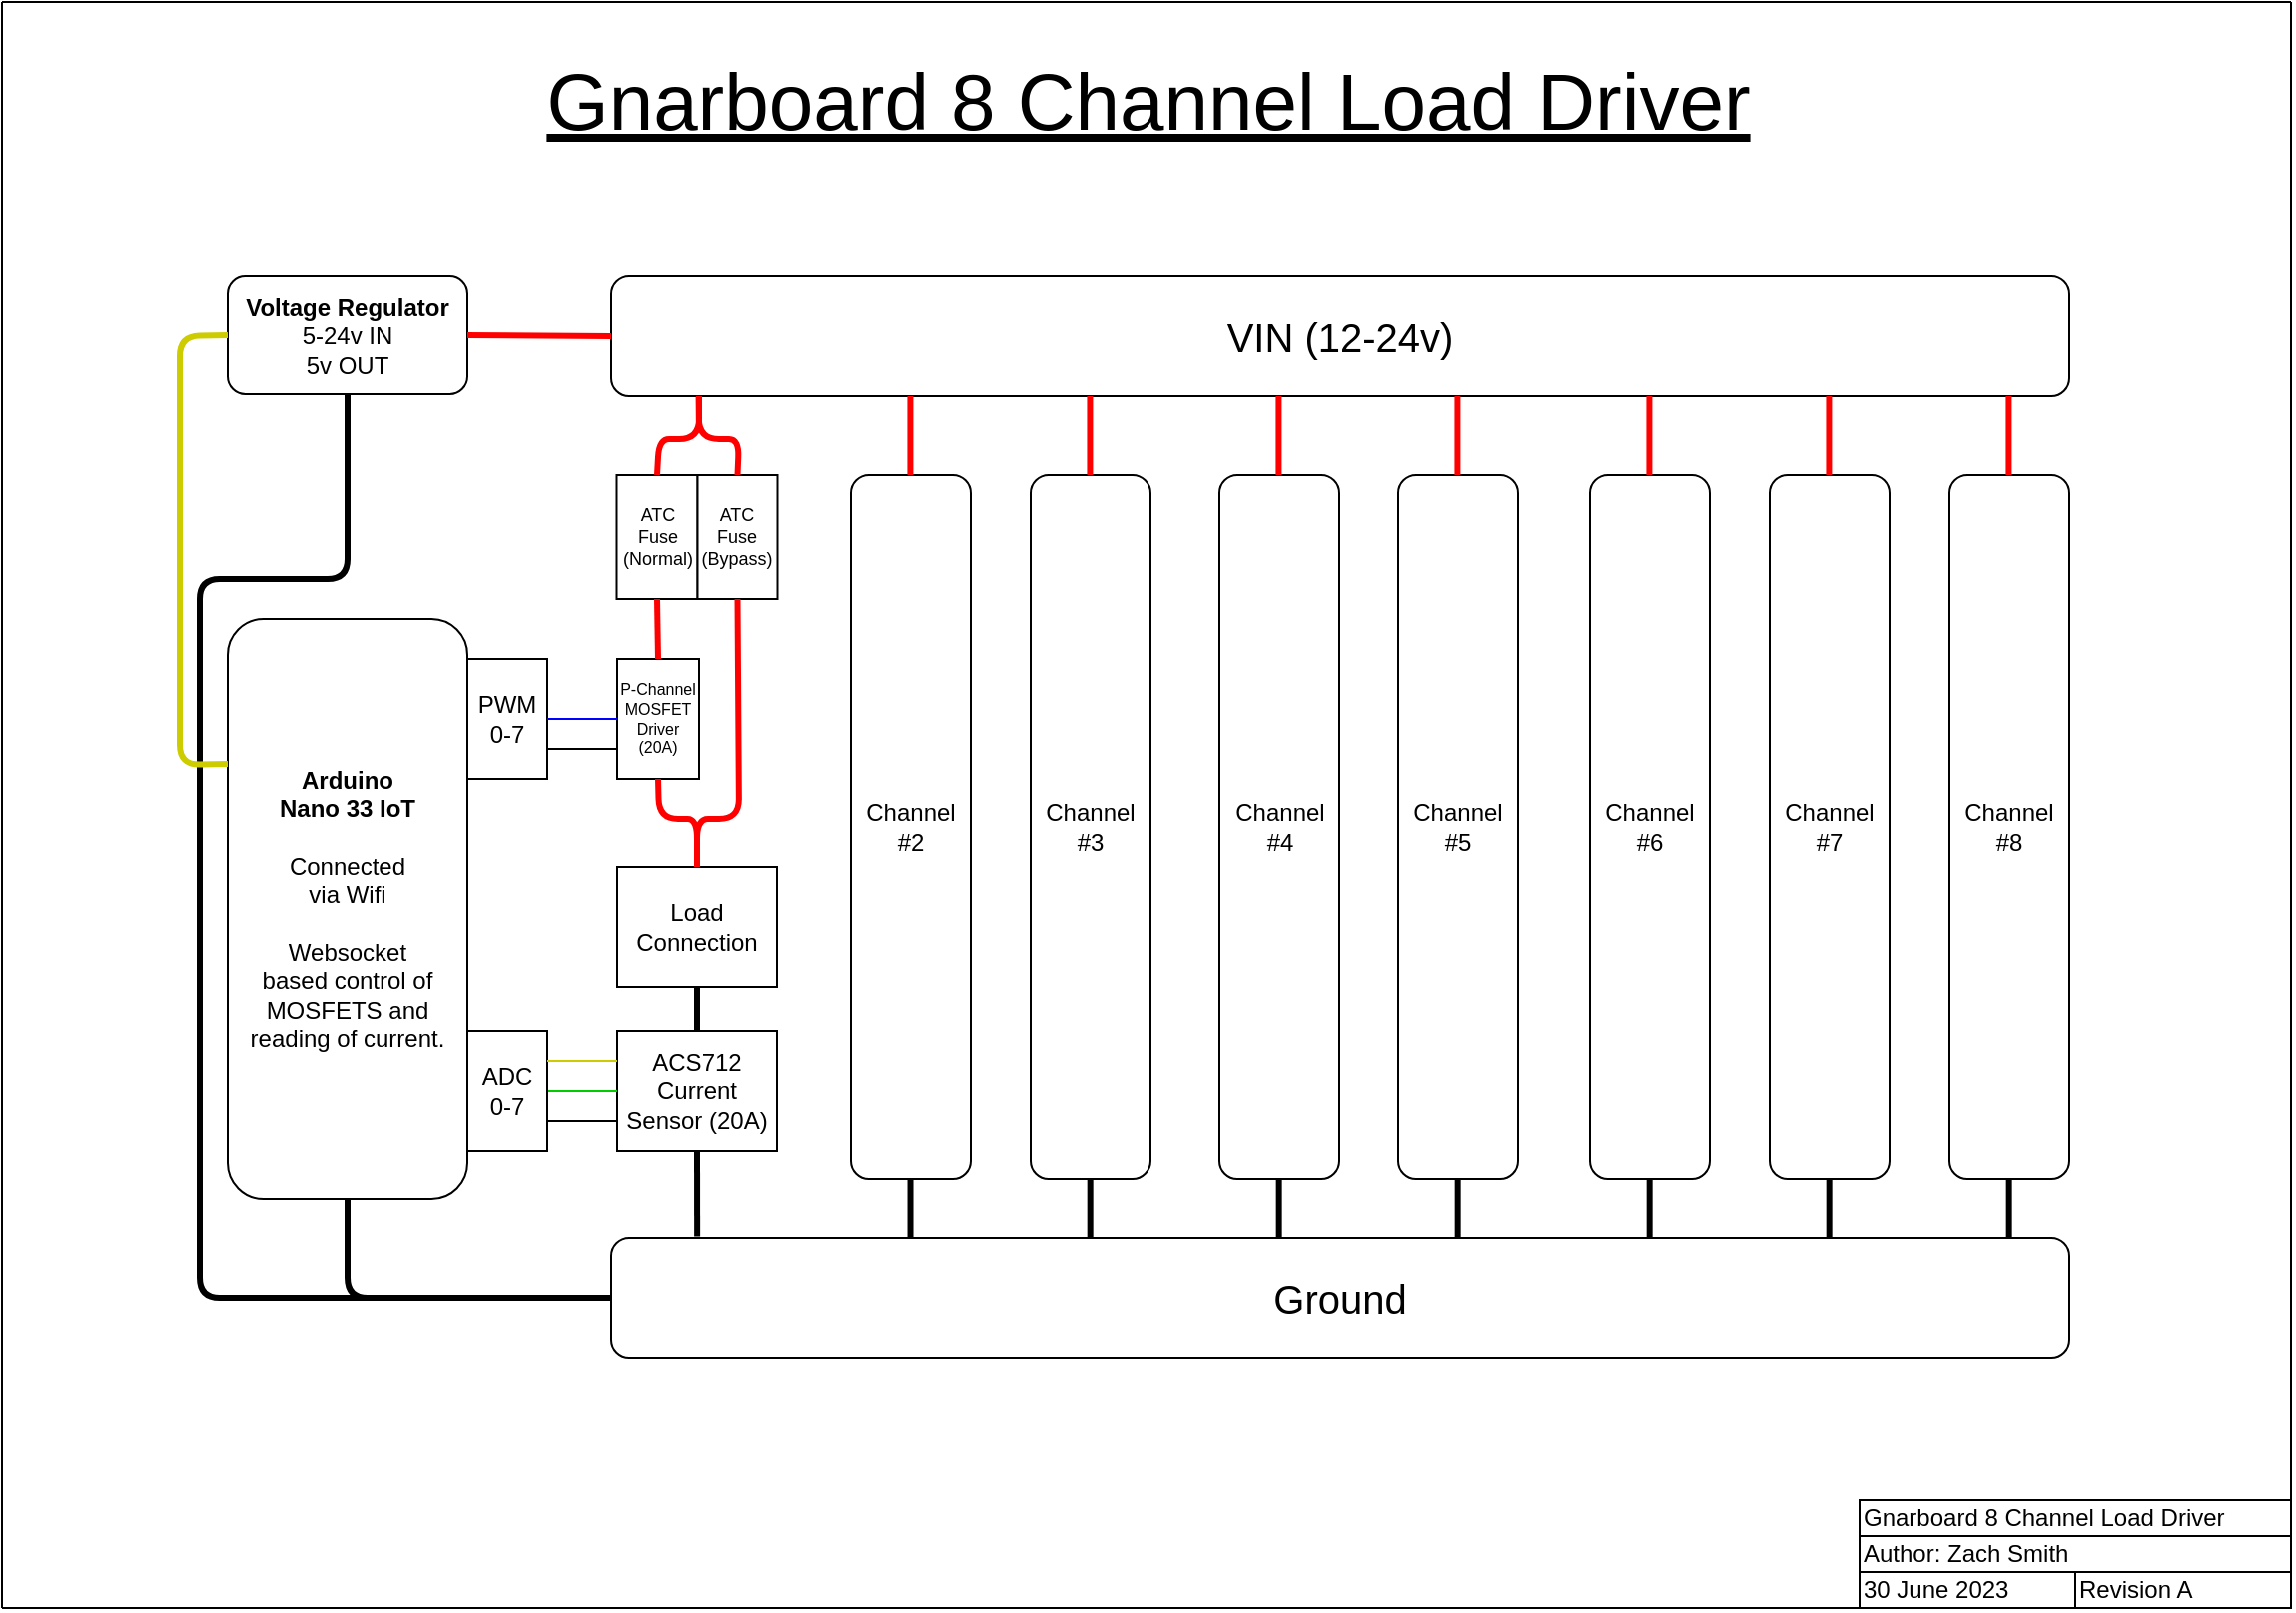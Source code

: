 <mxfile version="21.5.1" type="device">
  <diagram name="Page-1" id="6GqGwN9o8ozUzB9JPyTB">
    <mxGraphModel dx="2390" dy="991" grid="1" gridSize="10" guides="1" tooltips="1" connect="1" arrows="1" fold="1" page="1" pageScale="1" pageWidth="1169" pageHeight="827" math="0" shadow="0">
      <root>
        <mxCell id="0" />
        <mxCell id="1" parent="0" />
        <mxCell id="H8HvGkzNkjaBGEpTiQuP-69" value="" style="endArrow=none;html=1;rounded=1;strokeColor=#000000;strokeWidth=3;entryX=0;entryY=0.5;entryDx=0;entryDy=0;entryPerimeter=0;exitX=0.5;exitY=1;exitDx=0;exitDy=0;" edge="1" parent="1" source="H8HvGkzNkjaBGEpTiQuP-58" target="9zAQRKPobtvkkzRn1pvi-10">
          <mxGeometry width="50" height="50" relative="1" as="geometry">
            <mxPoint x="160" y="290" as="sourcePoint" />
            <mxPoint x="379" y="649" as="targetPoint" />
            <Array as="points">
              <mxPoint x="184" y="300" />
              <mxPoint x="110" y="300" />
              <mxPoint x="110" y="660" />
            </Array>
          </mxGeometry>
        </mxCell>
        <mxCell id="9zAQRKPobtvkkzRn1pvi-1" value="&lt;b&gt;Arduino&lt;br&gt;Nano 33 IoT&lt;br&gt;&lt;/b&gt;&lt;br&gt;Connected&lt;br&gt;via Wifi&lt;br&gt;&lt;br&gt;Websocket&lt;br&gt;based control of MOSFETS and reading of current." style="rounded=1;whiteSpace=wrap;html=1;verticalAlign=middle;" parent="1" vertex="1">
          <mxGeometry x="124" y="320" width="120" height="290" as="geometry" />
        </mxCell>
        <mxCell id="9zAQRKPobtvkkzRn1pvi-10" value="Ground" style="rounded=1;whiteSpace=wrap;html=1;points=[[0,0,0,0,0],[0,0.25,0,0,0],[0,0.5,0,0,0],[0,0.75,0,0,0],[0,1,0,0,0],[0.14,0,0,0,0],[0.14,1,0,0,0],[0.29,0,0,0,0],[0.29,1,0,0,0],[0.43,0,0,0,0],[0.43,1,0,0,0],[0.57,0,0,0,0],[0.57,1,0,0,0],[0.71,0,0,0,0],[0.71,1,0,0,0],[0.86,0,0,0,0],[0.86,1,0,0,0],[1,0,0,0,0],[1,0.25,0,0,0],[1,0.5,0,0,0],[1,0.75,0,0,0],[1,1,0,0,0]];fontSize=20;" parent="1" vertex="1">
          <mxGeometry x="316" y="630" width="730" height="60" as="geometry" />
        </mxCell>
        <mxCell id="9zAQRKPobtvkkzRn1pvi-35" value="VIN (12-24v)" style="rounded=1;whiteSpace=wrap;html=1;points=[[0,0,0,0,0],[0,0.25,0,0,0],[0,0.5,0,0,0],[0,0.75,0,0,0],[0,1,0,0,0],[0.14,0,0,0,0],[0.14,1,0,0,0],[0.29,0,0,0,0],[0.29,1,0,0,0],[0.43,0,0,0,0],[0.43,1,0,0,0],[0.57,0,0,0,0],[0.57,1,0,0,0],[0.71,0,0,0,0],[0.71,1,0,0,0],[0.86,0,0,0,0],[0.86,1,0,0,0],[1,0,0,0,0],[1,0.25,0,0,0],[1,0.5,0,0,0],[1,0.75,0,0,0],[1,1,0,0,0]];fontSize=20;fontStyle=0" parent="1" vertex="1">
          <mxGeometry x="316" y="148" width="730" height="60" as="geometry" />
        </mxCell>
        <mxCell id="9zAQRKPobtvkkzRn1pvi-86" value="ACS712&lt;br&gt;Current Sensor (20A)" style="rounded=0;whiteSpace=wrap;html=1;" parent="1" vertex="1">
          <mxGeometry x="319" y="526" width="80" height="60" as="geometry" />
        </mxCell>
        <mxCell id="9zAQRKPobtvkkzRn1pvi-87" value="P-Channel&lt;br style=&quot;font-size: 8px;&quot;&gt;MOSFET&lt;br style=&quot;font-size: 8px;&quot;&gt;Driver&lt;br style=&quot;font-size: 8px;&quot;&gt;(20A)" style="rounded=0;whiteSpace=wrap;html=1;fontSize=8;" parent="1" vertex="1">
          <mxGeometry x="319" y="340" width="41" height="60" as="geometry" />
        </mxCell>
        <mxCell id="9zAQRKPobtvkkzRn1pvi-88" value="ATC&lt;br style=&quot;font-size: 9px;&quot;&gt;Fuse&lt;br&gt;(Normal)" style="rounded=0;whiteSpace=wrap;html=1;fontSize=9;" parent="1" vertex="1">
          <mxGeometry x="318.75" y="248" width="40.5" height="62" as="geometry" />
        </mxCell>
        <mxCell id="9zAQRKPobtvkkzRn1pvi-91" value="Load&lt;br&gt;Connection" style="rounded=0;whiteSpace=wrap;html=1;" parent="1" vertex="1">
          <mxGeometry x="319" y="444" width="80" height="60" as="geometry" />
        </mxCell>
        <mxCell id="9zAQRKPobtvkkzRn1pvi-96" value="" style="endArrow=none;html=1;rounded=1;strokeColor=#000000;strokeWidth=3;exitX=0.5;exitY=0;exitDx=0;exitDy=0;entryX=0.5;entryY=1;entryDx=0;entryDy=0;" parent="1" source="9zAQRKPobtvkkzRn1pvi-86" edge="1" target="9zAQRKPobtvkkzRn1pvi-91">
          <mxGeometry width="50" height="50" relative="1" as="geometry">
            <mxPoint x="390" y="546" as="sourcePoint" />
            <mxPoint x="359" y="514" as="targetPoint" />
          </mxGeometry>
        </mxCell>
        <mxCell id="9zAQRKPobtvkkzRn1pvi-103" value="" style="endArrow=none;html=1;rounded=0;entryX=0;entryY=0.5;entryDx=0;entryDy=0;exitX=1;exitY=0.5;exitDx=0;exitDy=0;strokeColor=#00CC00;" parent="1" source="9zAQRKPobtvkkzRn1pvi-104" target="9zAQRKPobtvkkzRn1pvi-86" edge="1">
          <mxGeometry width="50" height="50" relative="1" as="geometry">
            <mxPoint x="324" y="556" as="sourcePoint" />
            <mxPoint x="472" y="566" as="targetPoint" />
          </mxGeometry>
        </mxCell>
        <mxCell id="9zAQRKPobtvkkzRn1pvi-104" value="ADC&lt;br&gt;0-7" style="rounded=0;whiteSpace=wrap;html=1;" parent="1" vertex="1">
          <mxGeometry x="244" y="526" width="40" height="60" as="geometry" />
        </mxCell>
        <mxCell id="9zAQRKPobtvkkzRn1pvi-106" value="" style="endArrow=none;html=1;rounded=0;entryX=0;entryY=0.25;entryDx=0;entryDy=0;exitX=1;exitY=0.25;exitDx=0;exitDy=0;strokeColor=#CCCC00;" parent="1" source="9zAQRKPobtvkkzRn1pvi-104" target="9zAQRKPobtvkkzRn1pvi-86" edge="1">
          <mxGeometry width="50" height="50" relative="1" as="geometry">
            <mxPoint x="304" y="566" as="sourcePoint" />
            <mxPoint x="392" y="566" as="targetPoint" />
          </mxGeometry>
        </mxCell>
        <mxCell id="9zAQRKPobtvkkzRn1pvi-107" value="" style="endArrow=none;html=1;rounded=0;entryX=0;entryY=0.75;entryDx=0;entryDy=0;exitX=1;exitY=0.75;exitDx=0;exitDy=0;" parent="1" source="9zAQRKPobtvkkzRn1pvi-104" target="9zAQRKPobtvkkzRn1pvi-86" edge="1">
          <mxGeometry width="50" height="50" relative="1" as="geometry">
            <mxPoint x="314" y="576" as="sourcePoint" />
            <mxPoint x="402" y="576" as="targetPoint" />
          </mxGeometry>
        </mxCell>
        <mxCell id="9zAQRKPobtvkkzRn1pvi-123" value="PWM&lt;br&gt;0-7" style="rounded=0;whiteSpace=wrap;html=1;" parent="1" vertex="1">
          <mxGeometry x="244" y="340" width="40" height="60" as="geometry" />
        </mxCell>
        <mxCell id="9zAQRKPobtvkkzRn1pvi-124" value="" style="endArrow=none;html=1;rounded=0;entryX=0;entryY=0.75;entryDx=0;entryDy=0;exitX=1;exitY=0.75;exitDx=0;exitDy=0;" parent="1" source="9zAQRKPobtvkkzRn1pvi-123" target="9zAQRKPobtvkkzRn1pvi-87" edge="1">
          <mxGeometry width="50" height="50" relative="1" as="geometry">
            <mxPoint x="294" y="495" as="sourcePoint" />
            <mxPoint x="392" y="495" as="targetPoint" />
          </mxGeometry>
        </mxCell>
        <mxCell id="9zAQRKPobtvkkzRn1pvi-125" value="" style="endArrow=none;html=1;rounded=0;entryX=0;entryY=0.5;entryDx=0;entryDy=0;exitX=1;exitY=0.5;exitDx=0;exitDy=0;strokeColor=#0000FF;" parent="1" source="9zAQRKPobtvkkzRn1pvi-123" target="9zAQRKPobtvkkzRn1pvi-87" edge="1">
          <mxGeometry width="50" height="50" relative="1" as="geometry">
            <mxPoint x="294" y="480" as="sourcePoint" />
            <mxPoint x="392" y="480" as="targetPoint" />
          </mxGeometry>
        </mxCell>
        <mxCell id="9zAQRKPobtvkkzRn1pvi-136" value="Gnarboard 8 Channel Load Driver" style="text;html=1;strokeColor=none;fillColor=none;align=center;verticalAlign=middle;whiteSpace=wrap;rounded=0;fontSize=40;fontStyle=4" parent="1" vertex="1">
          <mxGeometry x="151" y="40" width="868" height="40" as="geometry" />
        </mxCell>
        <mxCell id="9zAQRKPobtvkkzRn1pvi-176" value="ATC&lt;br style=&quot;font-size: 9px;&quot;&gt;Fuse&lt;br&gt;(Bypass)" style="rounded=0;whiteSpace=wrap;html=1;fontSize=9;" parent="1" vertex="1">
          <mxGeometry x="359.25" y="248" width="40" height="62" as="geometry" />
        </mxCell>
        <mxCell id="9zAQRKPobtvkkzRn1pvi-183" value="Channel&lt;br&gt;#2" style="rounded=1;whiteSpace=wrap;html=1;" parent="1" vertex="1">
          <mxGeometry x="436" y="248" width="60" height="352" as="geometry" />
        </mxCell>
        <mxCell id="9zAQRKPobtvkkzRn1pvi-185" value="Channel&lt;br&gt;#3" style="rounded=1;whiteSpace=wrap;html=1;" parent="1" vertex="1">
          <mxGeometry x="526" y="248" width="60" height="352" as="geometry" />
        </mxCell>
        <mxCell id="9zAQRKPobtvkkzRn1pvi-186" value="Channel&lt;br&gt;#4" style="rounded=1;whiteSpace=wrap;html=1;" parent="1" vertex="1">
          <mxGeometry x="620.5" y="248" width="60" height="352" as="geometry" />
        </mxCell>
        <mxCell id="9zAQRKPobtvkkzRn1pvi-187" value="Channel&lt;br&gt;#5" style="rounded=1;whiteSpace=wrap;html=1;" parent="1" vertex="1">
          <mxGeometry x="710" y="248" width="60" height="352" as="geometry" />
        </mxCell>
        <mxCell id="9zAQRKPobtvkkzRn1pvi-188" value="Channel&lt;br&gt;#6" style="rounded=1;whiteSpace=wrap;html=1;" parent="1" vertex="1">
          <mxGeometry x="806" y="248" width="60" height="352" as="geometry" />
        </mxCell>
        <mxCell id="9zAQRKPobtvkkzRn1pvi-189" value="Channel&lt;br&gt;#7" style="rounded=1;whiteSpace=wrap;html=1;" parent="1" vertex="1">
          <mxGeometry x="896" y="248" width="60" height="352" as="geometry" />
        </mxCell>
        <mxCell id="9zAQRKPobtvkkzRn1pvi-190" value="Channel #8" style="rounded=1;whiteSpace=wrap;html=1;" parent="1" vertex="1">
          <mxGeometry x="986" y="248" width="60" height="352" as="geometry" />
        </mxCell>
        <mxCell id="9zAQRKPobtvkkzRn1pvi-197" value="" style="endArrow=none;html=1;rounded=1;strokeColor=#FF0000;strokeWidth=3;exitX=0.5;exitY=0;exitDx=0;exitDy=0;" parent="1" edge="1">
          <mxGeometry width="50" height="50" relative="1" as="geometry">
            <mxPoint x="465.71" y="248" as="sourcePoint" />
            <mxPoint x="465.71" y="208" as="targetPoint" />
          </mxGeometry>
        </mxCell>
        <mxCell id="9zAQRKPobtvkkzRn1pvi-198" value="" style="endArrow=none;html=1;rounded=1;strokeColor=#FF0000;strokeWidth=3;exitX=0.5;exitY=0;exitDx=0;exitDy=0;" parent="1" edge="1">
          <mxGeometry width="50" height="50" relative="1" as="geometry">
            <mxPoint x="555.71" y="248" as="sourcePoint" />
            <mxPoint x="555.71" y="208" as="targetPoint" />
          </mxGeometry>
        </mxCell>
        <mxCell id="9zAQRKPobtvkkzRn1pvi-199" value="" style="endArrow=none;html=1;rounded=1;strokeColor=#FF0000;strokeWidth=3;exitX=0.5;exitY=0;exitDx=0;exitDy=0;" parent="1" edge="1">
          <mxGeometry width="50" height="50" relative="1" as="geometry">
            <mxPoint x="650.21" y="248" as="sourcePoint" />
            <mxPoint x="650.21" y="208" as="targetPoint" />
          </mxGeometry>
        </mxCell>
        <mxCell id="9zAQRKPobtvkkzRn1pvi-200" value="" style="endArrow=none;html=1;rounded=1;strokeColor=#FF0000;strokeWidth=3;exitX=0.5;exitY=0;exitDx=0;exitDy=0;" parent="1" edge="1">
          <mxGeometry width="50" height="50" relative="1" as="geometry">
            <mxPoint x="739.71" y="248" as="sourcePoint" />
            <mxPoint x="739.71" y="208" as="targetPoint" />
          </mxGeometry>
        </mxCell>
        <mxCell id="9zAQRKPobtvkkzRn1pvi-201" value="" style="endArrow=none;html=1;rounded=1;strokeColor=#FF0000;strokeWidth=3;exitX=0.5;exitY=0;exitDx=0;exitDy=0;" parent="1" edge="1">
          <mxGeometry width="50" height="50" relative="1" as="geometry">
            <mxPoint x="835.71" y="248" as="sourcePoint" />
            <mxPoint x="835.71" y="208" as="targetPoint" />
          </mxGeometry>
        </mxCell>
        <mxCell id="9zAQRKPobtvkkzRn1pvi-202" value="" style="endArrow=none;html=1;rounded=1;strokeColor=#FF0000;strokeWidth=3;exitX=0.5;exitY=0;exitDx=0;exitDy=0;" parent="1" edge="1">
          <mxGeometry width="50" height="50" relative="1" as="geometry">
            <mxPoint x="925.71" y="248" as="sourcePoint" />
            <mxPoint x="925.71" y="208" as="targetPoint" />
          </mxGeometry>
        </mxCell>
        <mxCell id="9zAQRKPobtvkkzRn1pvi-203" value="" style="endArrow=none;html=1;rounded=1;strokeColor=#FF0000;strokeWidth=3;exitX=0.5;exitY=0;exitDx=0;exitDy=0;" parent="1" edge="1">
          <mxGeometry width="50" height="50" relative="1" as="geometry">
            <mxPoint x="1015.71" y="248" as="sourcePoint" />
            <mxPoint x="1015.71" y="208" as="targetPoint" />
          </mxGeometry>
        </mxCell>
        <mxCell id="9zAQRKPobtvkkzRn1pvi-204" value="" style="endArrow=none;html=1;rounded=0;strokeColor=#000000;strokeWidth=3;entryX=0.5;entryY=1;entryDx=0;entryDy=0;fontColor=#000000;" parent="1" edge="1">
          <mxGeometry width="50" height="50" relative="1" as="geometry">
            <mxPoint x="465.76" y="630" as="sourcePoint" />
            <mxPoint x="465.76" y="600" as="targetPoint" />
          </mxGeometry>
        </mxCell>
        <mxCell id="9zAQRKPobtvkkzRn1pvi-205" value="" style="endArrow=none;html=1;rounded=0;strokeColor=#000000;strokeWidth=3;entryX=0.5;entryY=1;entryDx=0;entryDy=0;fontColor=#000000;" parent="1" edge="1">
          <mxGeometry width="50" height="50" relative="1" as="geometry">
            <mxPoint x="555.83" y="630" as="sourcePoint" />
            <mxPoint x="555.83" y="600" as="targetPoint" />
          </mxGeometry>
        </mxCell>
        <mxCell id="9zAQRKPobtvkkzRn1pvi-206" value="" style="endArrow=none;html=1;rounded=0;strokeColor=#000000;strokeWidth=3;entryX=0.5;entryY=1;entryDx=0;entryDy=0;fontColor=#000000;" parent="1" edge="1">
          <mxGeometry width="50" height="50" relative="1" as="geometry">
            <mxPoint x="650.33" y="630" as="sourcePoint" />
            <mxPoint x="650.33" y="600" as="targetPoint" />
          </mxGeometry>
        </mxCell>
        <mxCell id="9zAQRKPobtvkkzRn1pvi-207" value="" style="endArrow=none;html=1;rounded=0;strokeColor=#000000;strokeWidth=3;entryX=0.5;entryY=1;entryDx=0;entryDy=0;fontColor=#000000;" parent="1" edge="1">
          <mxGeometry width="50" height="50" relative="1" as="geometry">
            <mxPoint x="739.83" y="630" as="sourcePoint" />
            <mxPoint x="739.83" y="600" as="targetPoint" />
          </mxGeometry>
        </mxCell>
        <mxCell id="9zAQRKPobtvkkzRn1pvi-208" value="" style="endArrow=none;html=1;rounded=0;strokeColor=#000000;strokeWidth=3;entryX=0.5;entryY=1;entryDx=0;entryDy=0;fontColor=#000000;" parent="1" edge="1">
          <mxGeometry width="50" height="50" relative="1" as="geometry">
            <mxPoint x="835.83" y="630" as="sourcePoint" />
            <mxPoint x="835.83" y="600" as="targetPoint" />
          </mxGeometry>
        </mxCell>
        <mxCell id="9zAQRKPobtvkkzRn1pvi-209" value="" style="endArrow=none;html=1;rounded=0;strokeColor=#000000;strokeWidth=3;entryX=0.5;entryY=1;entryDx=0;entryDy=0;fontColor=#000000;" parent="1" edge="1">
          <mxGeometry width="50" height="50" relative="1" as="geometry">
            <mxPoint x="925.83" y="630" as="sourcePoint" />
            <mxPoint x="925.83" y="600" as="targetPoint" />
          </mxGeometry>
        </mxCell>
        <mxCell id="9zAQRKPobtvkkzRn1pvi-210" value="" style="endArrow=none;html=1;rounded=0;strokeColor=#000000;strokeWidth=3;entryX=0.5;entryY=1;entryDx=0;entryDy=0;fontColor=#000000;" parent="1" edge="1">
          <mxGeometry width="50" height="50" relative="1" as="geometry">
            <mxPoint x="1015.83" y="630" as="sourcePoint" />
            <mxPoint x="1015.83" y="600" as="targetPoint" />
          </mxGeometry>
        </mxCell>
        <mxCell id="H8HvGkzNkjaBGEpTiQuP-9" value="Author: Zach Smith" style="rounded=0;whiteSpace=wrap;html=1;fillColor=none;align=left;" vertex="1" parent="1">
          <mxGeometry x="941" y="779" width="216" height="18" as="geometry" />
        </mxCell>
        <mxCell id="H8HvGkzNkjaBGEpTiQuP-10" value="Gnarboard 8 Channel Load Driver" style="rounded=0;whiteSpace=wrap;html=1;fillColor=none;align=left;" vertex="1" parent="1">
          <mxGeometry x="941" y="761" width="216" height="18" as="geometry" />
        </mxCell>
        <mxCell id="H8HvGkzNkjaBGEpTiQuP-11" value="Revision A" style="rounded=0;whiteSpace=wrap;html=1;fillColor=none;align=left;" vertex="1" parent="1">
          <mxGeometry x="1049" y="797" width="108" height="18" as="geometry" />
        </mxCell>
        <mxCell id="H8HvGkzNkjaBGEpTiQuP-12" value="30 June 2023" style="rounded=0;whiteSpace=wrap;html=1;fillColor=none;align=left;" vertex="1" parent="1">
          <mxGeometry x="941" y="797" width="108" height="18" as="geometry" />
        </mxCell>
        <mxCell id="H8HvGkzNkjaBGEpTiQuP-13" value="" style="endArrow=none;html=1;" edge="1" parent="1">
          <mxGeometry width="50" height="50" relative="1" as="geometry">
            <mxPoint x="11" y="815" as="sourcePoint" />
            <mxPoint x="11" y="11" as="targetPoint" />
          </mxGeometry>
        </mxCell>
        <mxCell id="H8HvGkzNkjaBGEpTiQuP-14" value="" style="endArrow=none;html=1;" edge="1" parent="1">
          <mxGeometry width="50" height="50" relative="1" as="geometry">
            <mxPoint x="1157" y="11" as="sourcePoint" />
            <mxPoint x="11" y="11" as="targetPoint" />
          </mxGeometry>
        </mxCell>
        <mxCell id="H8HvGkzNkjaBGEpTiQuP-15" value="" style="endArrow=none;html=1;entryX=1;entryY=1;entryDx=0;entryDy=0;" edge="1" parent="1" target="H8HvGkzNkjaBGEpTiQuP-11">
          <mxGeometry width="50" height="50" relative="1" as="geometry">
            <mxPoint x="1157" y="11" as="sourcePoint" />
            <mxPoint x="1105" y="173" as="targetPoint" />
          </mxGeometry>
        </mxCell>
        <mxCell id="H8HvGkzNkjaBGEpTiQuP-47" value="" style="endArrow=none;html=1;entryX=0;entryY=1;entryDx=0;entryDy=0;exitX=1;exitY=1;exitDx=0;exitDy=0;" edge="1" parent="1" source="H8HvGkzNkjaBGEpTiQuP-11">
          <mxGeometry width="50" height="50" relative="1" as="geometry">
            <mxPoint x="1163" y="17" as="sourcePoint" />
            <mxPoint x="11" y="815" as="targetPoint" />
          </mxGeometry>
        </mxCell>
        <mxCell id="H8HvGkzNkjaBGEpTiQuP-50" value="" style="endArrow=none;html=1;rounded=1;strokeColor=#FF0000;strokeWidth=3;entryX=0.5;entryY=0;entryDx=0;entryDy=0;" edge="1" parent="1" target="9zAQRKPobtvkkzRn1pvi-88">
          <mxGeometry width="50" height="50" relative="1" as="geometry">
            <mxPoint x="360" y="208" as="sourcePoint" />
            <mxPoint x="360" y="248" as="targetPoint" />
            <Array as="points">
              <mxPoint x="360" y="230" />
              <mxPoint x="340" y="230" />
            </Array>
          </mxGeometry>
        </mxCell>
        <mxCell id="H8HvGkzNkjaBGEpTiQuP-53" value="" style="endArrow=none;html=1;rounded=1;strokeColor=#FF0000;strokeWidth=3;entryX=0.5;entryY=0;entryDx=0;entryDy=0;exitX=0.5;exitY=1;exitDx=0;exitDy=0;" edge="1" parent="1" source="9zAQRKPobtvkkzRn1pvi-176" target="9zAQRKPobtvkkzRn1pvi-91">
          <mxGeometry width="50" height="50" relative="1" as="geometry">
            <mxPoint x="430" y="370" as="sourcePoint" />
            <mxPoint x="379" y="166" as="targetPoint" />
            <Array as="points">
              <mxPoint x="380" y="420" />
              <mxPoint x="359" y="420" />
            </Array>
          </mxGeometry>
        </mxCell>
        <mxCell id="H8HvGkzNkjaBGEpTiQuP-54" value="" style="endArrow=none;html=1;rounded=1;strokeColor=#FF0000;strokeWidth=3;exitX=0.5;exitY=0;exitDx=0;exitDy=0;entryX=0.5;entryY=1;entryDx=0;entryDy=0;" edge="1" parent="1" source="9zAQRKPobtvkkzRn1pvi-87" target="9zAQRKPobtvkkzRn1pvi-88">
          <mxGeometry width="50" height="50" relative="1" as="geometry">
            <mxPoint x="369" y="318" as="sourcePoint" />
            <mxPoint x="369" y="336" as="targetPoint" />
          </mxGeometry>
        </mxCell>
        <mxCell id="H8HvGkzNkjaBGEpTiQuP-57" value="" style="endArrow=none;html=1;rounded=1;strokeColor=#FF0000;strokeWidth=3;exitX=0.5;exitY=1;exitDx=0;exitDy=0;entryX=0.5;entryY=0;entryDx=0;entryDy=0;" edge="1" parent="1" source="9zAQRKPobtvkkzRn1pvi-87" target="9zAQRKPobtvkkzRn1pvi-91">
          <mxGeometry width="50" height="50" relative="1" as="geometry">
            <mxPoint x="355" y="374" as="sourcePoint" />
            <mxPoint x="370" y="352" as="targetPoint" />
            <Array as="points">
              <mxPoint x="340" y="420" />
              <mxPoint x="359" y="420" />
            </Array>
          </mxGeometry>
        </mxCell>
        <mxCell id="H8HvGkzNkjaBGEpTiQuP-58" value="&lt;b&gt;Voltage Regulator&lt;/b&gt;&lt;br&gt;5-24v IN&lt;br&gt;5v OUT" style="rounded=1;whiteSpace=wrap;html=1;" vertex="1" parent="1">
          <mxGeometry x="124" y="148" width="120" height="59" as="geometry" />
        </mxCell>
        <mxCell id="H8HvGkzNkjaBGEpTiQuP-60" value="" style="endArrow=none;html=1;rounded=1;strokeColor=#FF0000;strokeWidth=3;exitX=0;exitY=0.5;exitDx=0;exitDy=0;exitPerimeter=0;entryX=1;entryY=0.5;entryDx=0;entryDy=0;" edge="1" parent="1" source="9zAQRKPobtvkkzRn1pvi-35" target="H8HvGkzNkjaBGEpTiQuP-58">
          <mxGeometry width="50" height="50" relative="1" as="geometry">
            <mxPoint x="475.71" y="258" as="sourcePoint" />
            <mxPoint x="150" y="90" as="targetPoint" />
          </mxGeometry>
        </mxCell>
        <mxCell id="H8HvGkzNkjaBGEpTiQuP-61" value="" style="endArrow=none;html=1;rounded=1;strokeColor=#CCCC00;strokeWidth=3;exitX=0;exitY=0.25;exitDx=0;exitDy=0;entryX=0;entryY=0.5;entryDx=0;entryDy=0;" edge="1" parent="1" source="9zAQRKPobtvkkzRn1pvi-1" target="H8HvGkzNkjaBGEpTiQuP-58">
          <mxGeometry width="50" height="50" relative="1" as="geometry">
            <mxPoint x="60" y="242.5" as="sourcePoint" />
            <mxPoint x="60" y="60" as="targetPoint" />
            <Array as="points">
              <mxPoint x="100" y="393" />
              <mxPoint x="100" y="178" />
            </Array>
          </mxGeometry>
        </mxCell>
        <mxCell id="H8HvGkzNkjaBGEpTiQuP-65" value="" style="endArrow=none;html=1;rounded=1;strokeColor=#000000;strokeWidth=3;exitX=0.5;exitY=1;exitDx=0;exitDy=0;entryX=0.059;entryY=-0.013;entryDx=0;entryDy=0;entryPerimeter=0;" edge="1" parent="1" source="9zAQRKPobtvkkzRn1pvi-86" target="9zAQRKPobtvkkzRn1pvi-10">
          <mxGeometry width="50" height="50" relative="1" as="geometry">
            <mxPoint x="369" y="536" as="sourcePoint" />
            <mxPoint x="369" y="514" as="targetPoint" />
          </mxGeometry>
        </mxCell>
        <mxCell id="H8HvGkzNkjaBGEpTiQuP-66" value="" style="endArrow=none;html=1;rounded=1;strokeColor=#FF0000;strokeWidth=3;entryX=0.5;entryY=0;entryDx=0;entryDy=0;exitX=0.06;exitY=1.006;exitDx=0;exitDy=0;exitPerimeter=0;" edge="1" parent="1" source="9zAQRKPobtvkkzRn1pvi-35" target="9zAQRKPobtvkkzRn1pvi-176">
          <mxGeometry width="50" height="50" relative="1" as="geometry">
            <mxPoint x="370" y="218" as="sourcePoint" />
            <mxPoint x="349" y="258" as="targetPoint" />
            <Array as="points">
              <mxPoint x="360" y="230" />
              <mxPoint x="380" y="230" />
            </Array>
          </mxGeometry>
        </mxCell>
        <mxCell id="H8HvGkzNkjaBGEpTiQuP-68" value="" style="endArrow=none;html=1;rounded=1;strokeColor=#000000;strokeWidth=3;exitX=0.5;exitY=1;exitDx=0;exitDy=0;entryX=0;entryY=0.5;entryDx=0;entryDy=0;entryPerimeter=0;" edge="1" parent="1" source="9zAQRKPobtvkkzRn1pvi-1" target="9zAQRKPobtvkkzRn1pvi-10">
          <mxGeometry width="50" height="50" relative="1" as="geometry">
            <mxPoint x="369" y="596" as="sourcePoint" />
            <mxPoint x="369" y="639" as="targetPoint" />
            <Array as="points">
              <mxPoint x="184" y="660" />
            </Array>
          </mxGeometry>
        </mxCell>
      </root>
    </mxGraphModel>
  </diagram>
</mxfile>
